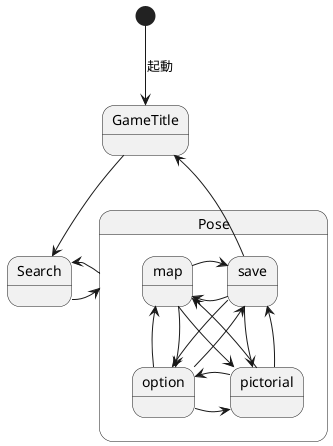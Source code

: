 @startuml 画面遷移図
    state GameTitle{

    }

    state Search {
        
    }

    state Pose {
        state save
        state option
        state pictorial
        state map

        save -down-> option
        save -down-> pictorial
        save -left-> map
        option -right-> pictorial
        option -up-> save
        option -up-> map
        pictorial -up-> save
        pictorial -left-> option
        pictorial --> map
        map -right-> save
        map -down-> option
        map --> pictorial
        
    }

    [*] --> GameTitle :起動
    GameTitle -down-> Search
    Search -right-> Pose
    Pose -left-> Search
    Pose.save -up-> GameTitle
@enduml